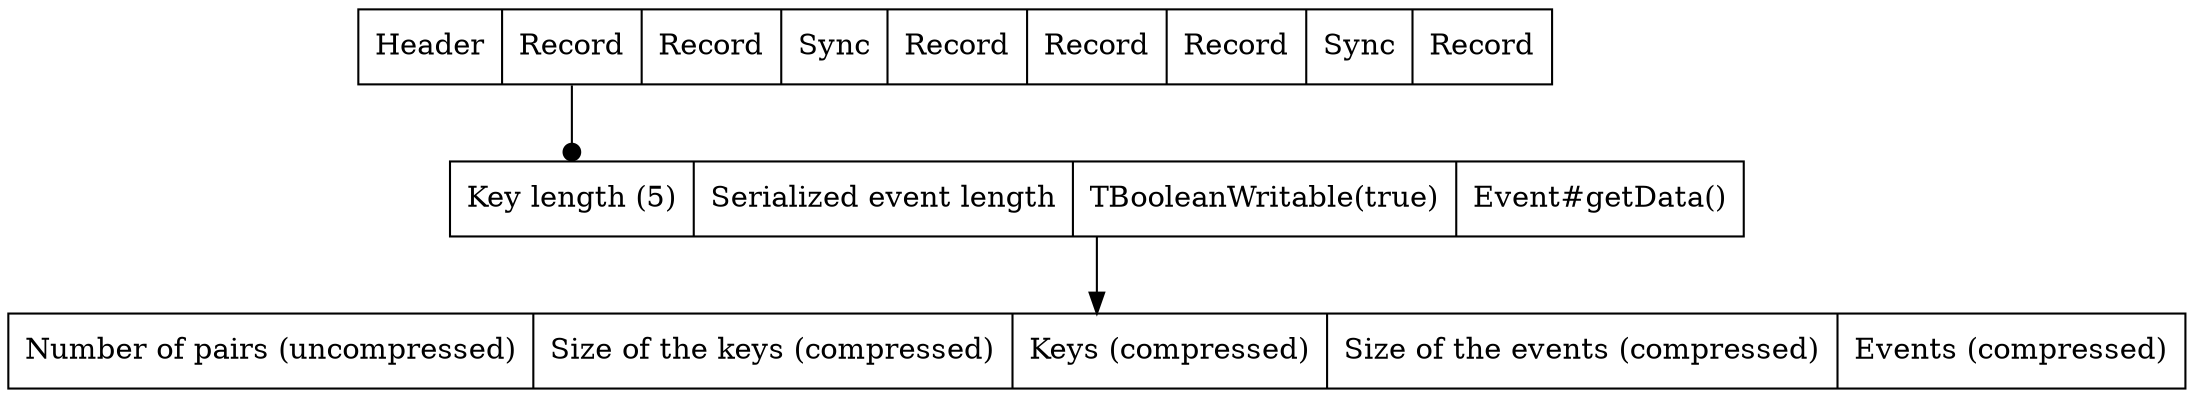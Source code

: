 digraph G {
    subgraph SequenceFile {
        rankdir = BT

        "file" [
            label = "Header|<f1>Record|Record|Sync|Record|Record|Record|Sync|Record"
            shape = "record"
        ];

        "record" [
            label = "<f1>Key length (5)|Serialized event length|TBooleanWritable(true)|Event#getData()"
            shape = "record"
        ];

        "recordcompressed" [
            label = "Number of pairs (uncompressed)|Size of the keys (compressed)|Keys (compressed)|Size of the events (compressed)|Events (compressed)"
            shape = "record"
        ];

        file:f1 -> record:f1 [arrowhead = dot]
        record -> recordcompressed
    }
}